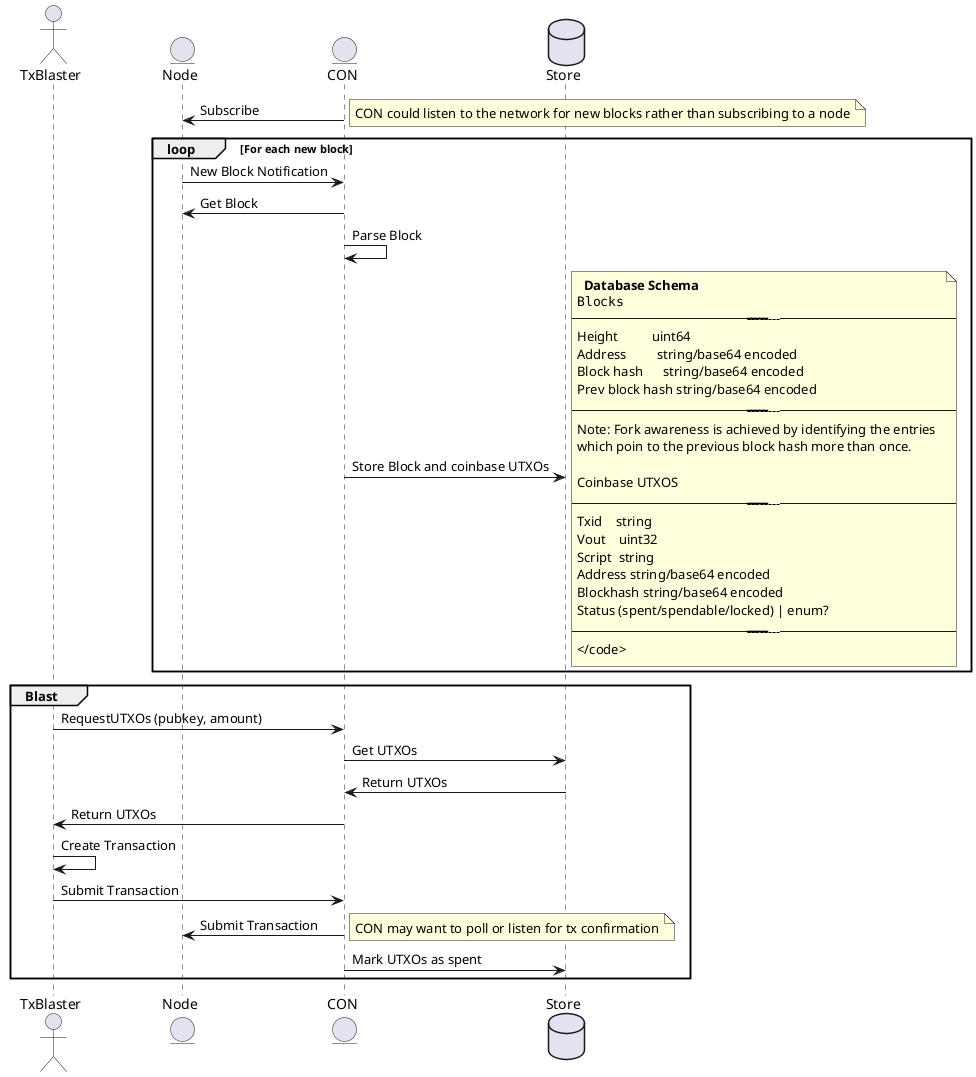 @startuml Coinbase Overlay Node Service

actor TxBlaster
entity Node
entity CON
database Store

CON -> Node: Subscribe
note right
  CON could listen to the network for new blocks rather than subscribing to a node
end note

loop For each new block
  Node -> CON: New Block Notification
  CON -> Node: Get Block
  CON -> CON: Parse Block
  CON -> Store: Store Block and coinbase UTXOs
note right
  <b>Database Schema</b>
<code>
Blocks
--------------------------------
Height          uint64
Address         string/base64 encoded
Block hash      string/base64 encoded
Prev block hash string/base64 encoded
--------------------------------
Note: Fork awareness is achieved by identifying the entries
which poin to the previous block hash more than once.

Coinbase UTXOS
--------------------------------
Txid    string
Vout    uint32
Script  string
Address string/base64 encoded
Blockhash string/base64 encoded
Status (spent/spendable/locked) | enum?
--------------------------------
</code>
end note
end

group Blast
TxBlaster -> CON: RequestUTXOs (pubkey, amount)
CON -> Store: Get UTXOs
Store -> CON: Return UTXOs
CON -> TxBlaster: Return UTXOs

TxBlaster -> TxBlaster: Create Transaction

TxBlaster -> CON: Submit Transaction
CON -> Node: Submit Transaction
note right
  CON may want to poll or listen for tx confirmation
end note
CON -> Store: Mark UTXOs as spent
end




@enduml
